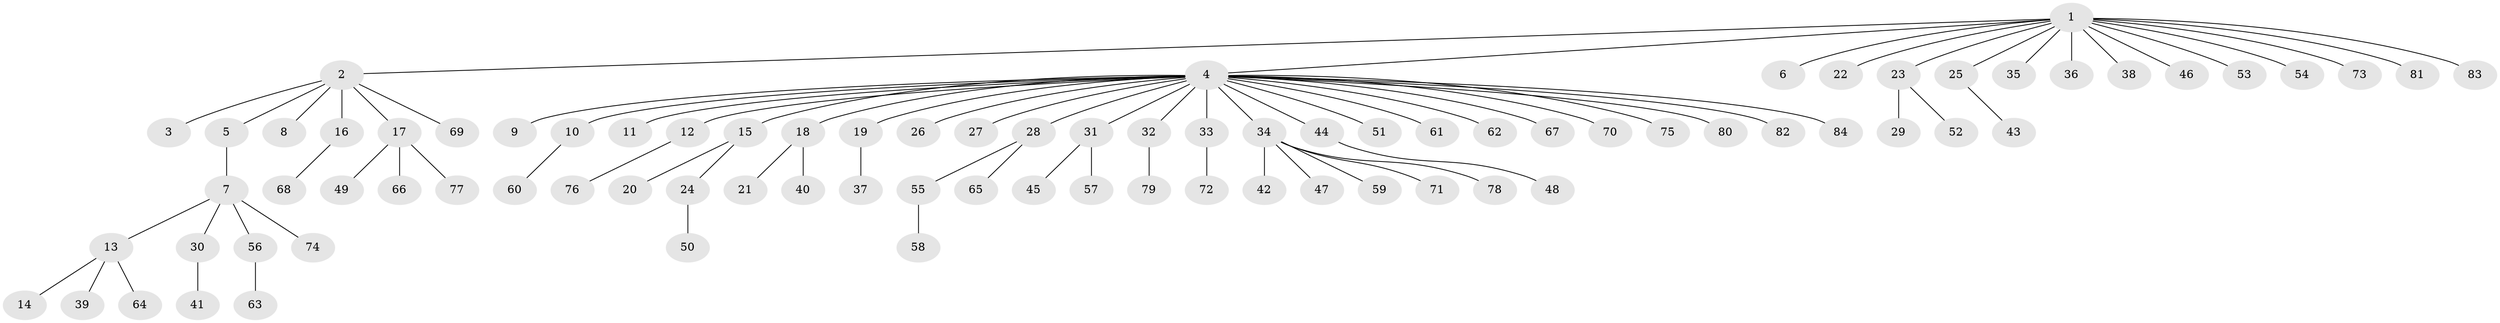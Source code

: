 // coarse degree distribution, {14: 0.015625, 6: 0.015625, 24: 0.015625, 2: 0.109375, 1: 0.765625, 5: 0.03125, 3: 0.046875}
// Generated by graph-tools (version 1.1) at 2025/23/03/03/25 07:23:55]
// undirected, 84 vertices, 83 edges
graph export_dot {
graph [start="1"]
  node [color=gray90,style=filled];
  1;
  2;
  3;
  4;
  5;
  6;
  7;
  8;
  9;
  10;
  11;
  12;
  13;
  14;
  15;
  16;
  17;
  18;
  19;
  20;
  21;
  22;
  23;
  24;
  25;
  26;
  27;
  28;
  29;
  30;
  31;
  32;
  33;
  34;
  35;
  36;
  37;
  38;
  39;
  40;
  41;
  42;
  43;
  44;
  45;
  46;
  47;
  48;
  49;
  50;
  51;
  52;
  53;
  54;
  55;
  56;
  57;
  58;
  59;
  60;
  61;
  62;
  63;
  64;
  65;
  66;
  67;
  68;
  69;
  70;
  71;
  72;
  73;
  74;
  75;
  76;
  77;
  78;
  79;
  80;
  81;
  82;
  83;
  84;
  1 -- 2;
  1 -- 4;
  1 -- 6;
  1 -- 22;
  1 -- 23;
  1 -- 25;
  1 -- 35;
  1 -- 36;
  1 -- 38;
  1 -- 46;
  1 -- 53;
  1 -- 54;
  1 -- 73;
  1 -- 81;
  1 -- 83;
  2 -- 3;
  2 -- 5;
  2 -- 8;
  2 -- 16;
  2 -- 17;
  2 -- 69;
  4 -- 9;
  4 -- 10;
  4 -- 11;
  4 -- 12;
  4 -- 15;
  4 -- 18;
  4 -- 19;
  4 -- 26;
  4 -- 27;
  4 -- 28;
  4 -- 31;
  4 -- 32;
  4 -- 33;
  4 -- 34;
  4 -- 44;
  4 -- 51;
  4 -- 61;
  4 -- 62;
  4 -- 67;
  4 -- 70;
  4 -- 75;
  4 -- 80;
  4 -- 82;
  4 -- 84;
  5 -- 7;
  7 -- 13;
  7 -- 30;
  7 -- 56;
  7 -- 74;
  10 -- 60;
  12 -- 76;
  13 -- 14;
  13 -- 39;
  13 -- 64;
  15 -- 20;
  15 -- 24;
  16 -- 68;
  17 -- 49;
  17 -- 66;
  17 -- 77;
  18 -- 21;
  18 -- 40;
  19 -- 37;
  23 -- 29;
  23 -- 52;
  24 -- 50;
  25 -- 43;
  28 -- 55;
  28 -- 65;
  30 -- 41;
  31 -- 45;
  31 -- 57;
  32 -- 79;
  33 -- 72;
  34 -- 42;
  34 -- 47;
  34 -- 59;
  34 -- 71;
  34 -- 78;
  44 -- 48;
  55 -- 58;
  56 -- 63;
}
